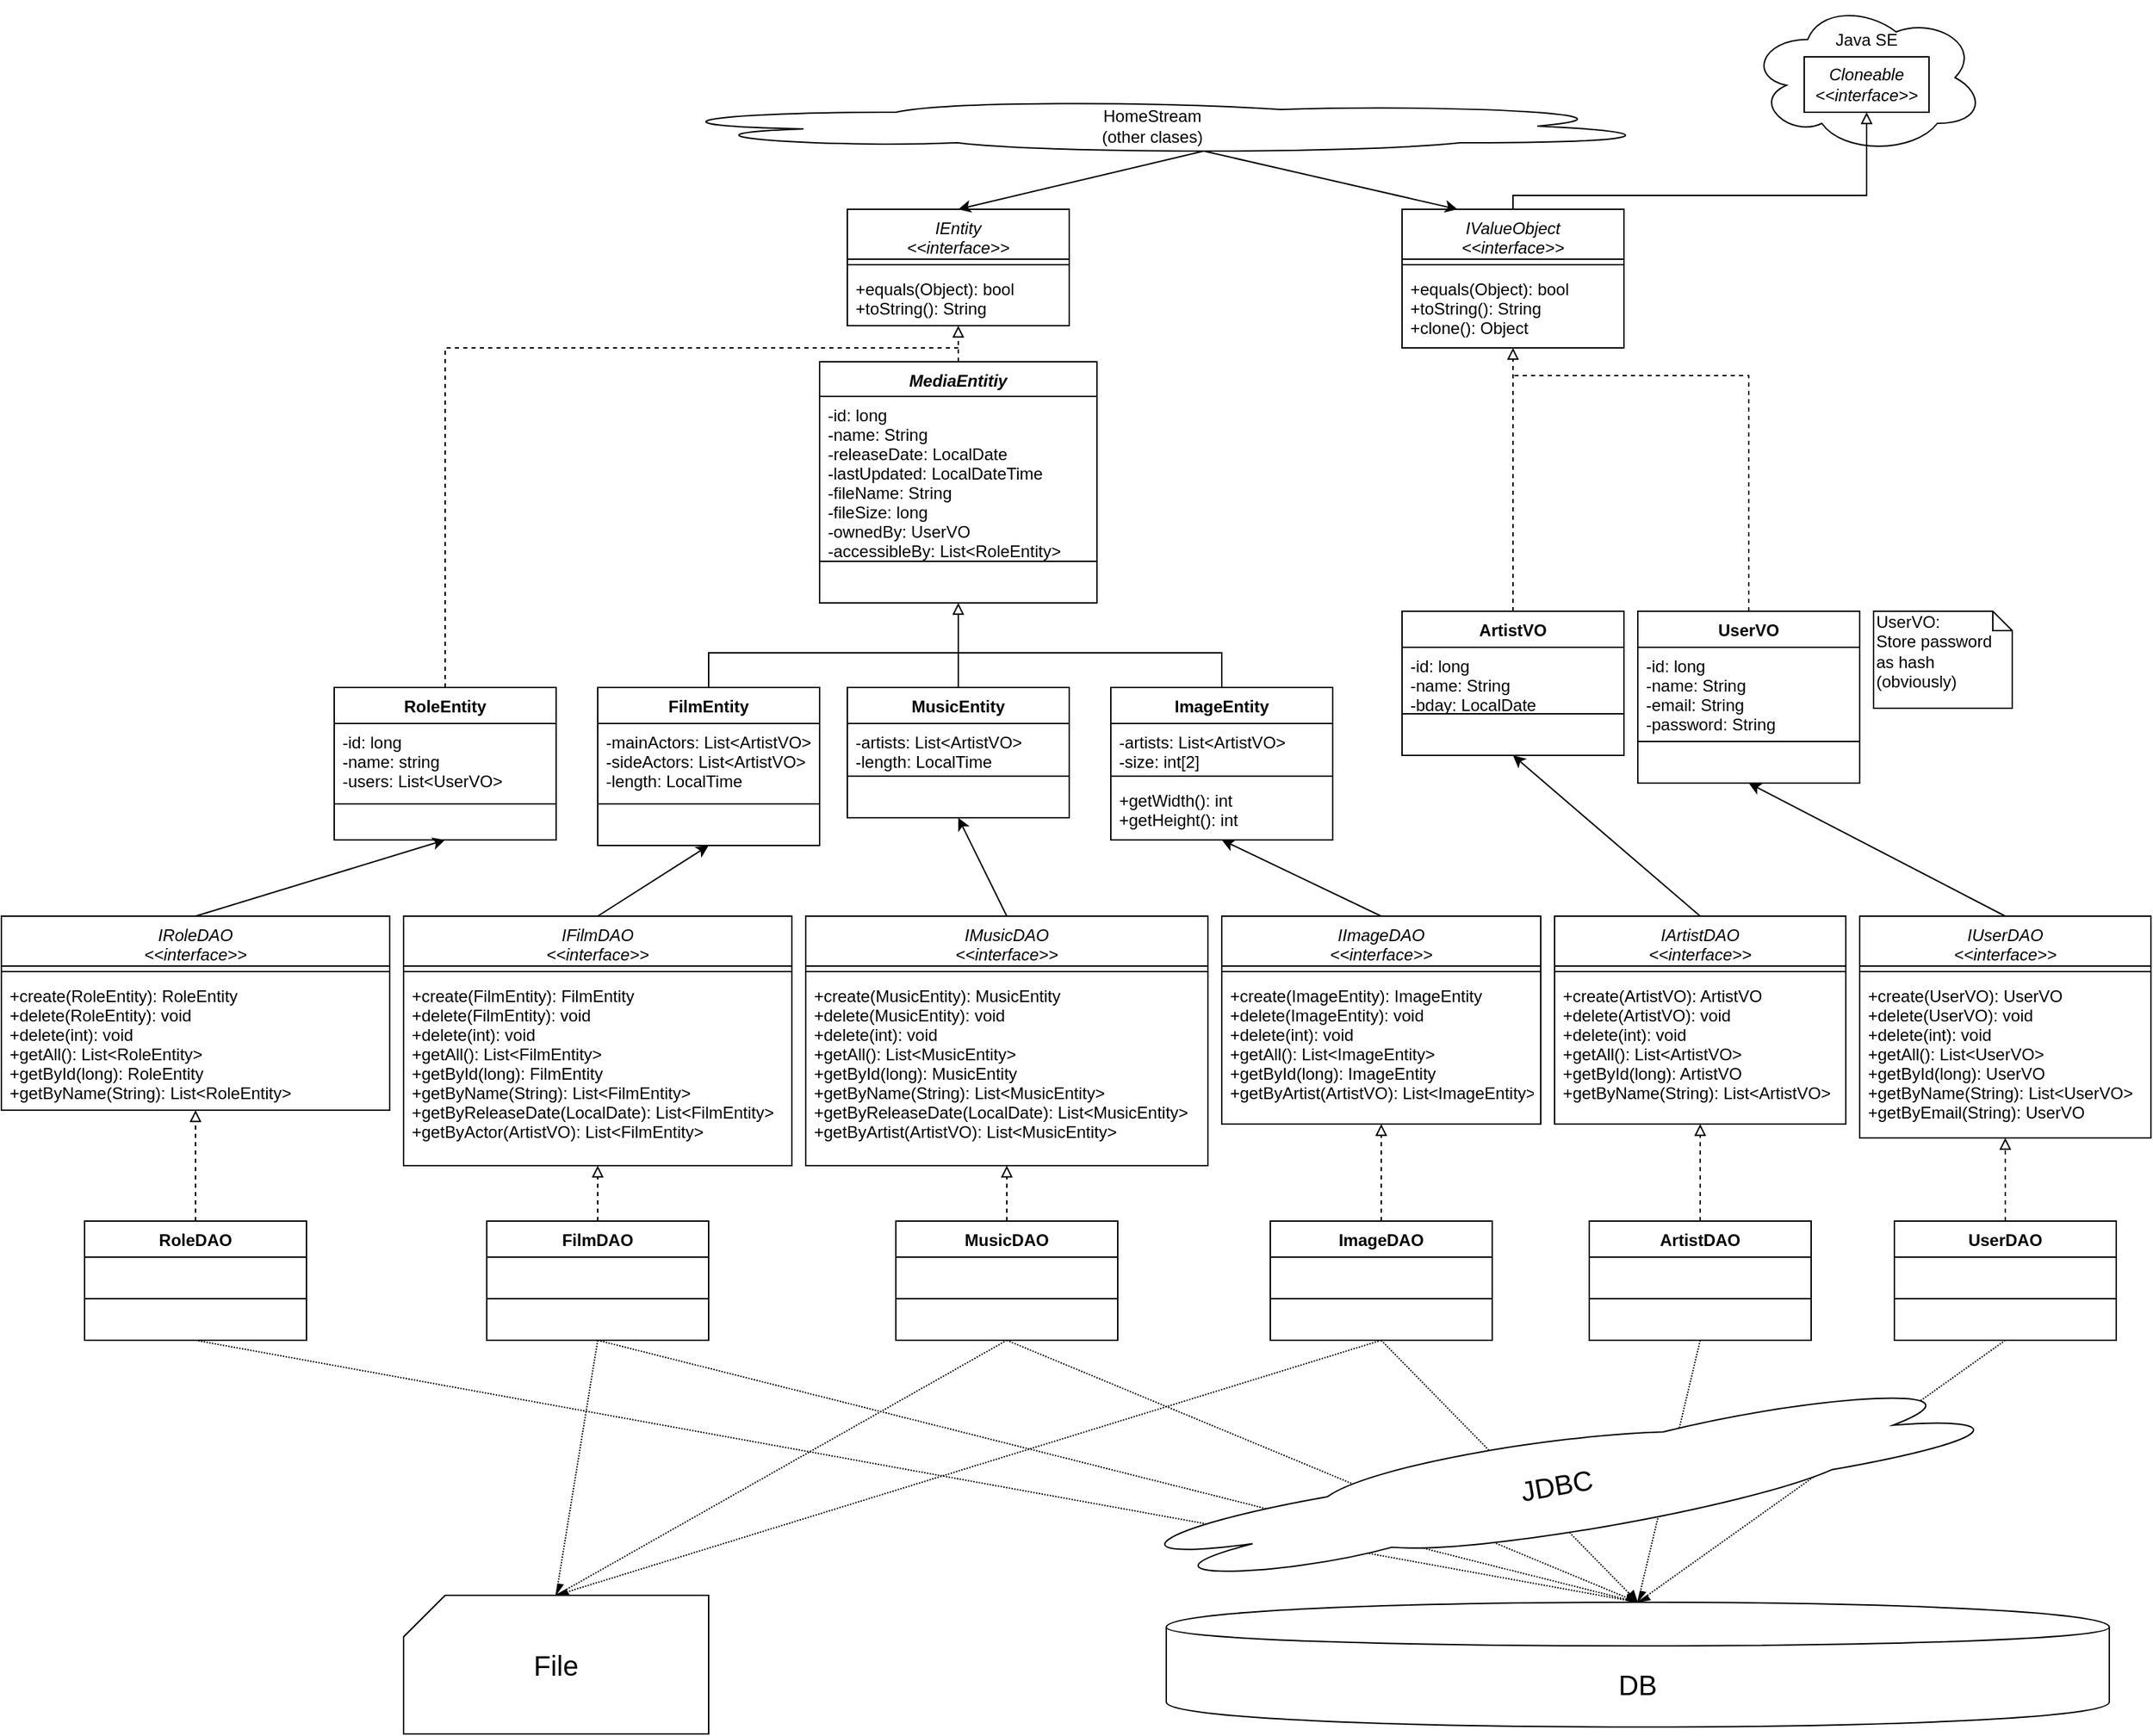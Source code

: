 <mxfile version="12.1.9" type="onedrive" pages="1"><diagram id="YP7HFyZaJCNOg3gk6_sX" name="Page-1"><mxGraphModel dx="2019" dy="791" grid="1" gridSize="10" guides="1" tooltips="1" connect="1" arrows="1" fold="1" page="1" pageScale="1" pageWidth="827" pageHeight="1169" math="0" shadow="0"><root><mxCell id="0"/><mxCell id="1" parent="0"/><mxCell id="Z74YaJd0JO3LBjnw7may-42" value="&lt;br&gt;&lt;div&gt;Java SE&lt;/div&gt;" style="ellipse;shape=cloud;whiteSpace=wrap;html=1;rounded=0;shadow=0;glass=0;comic=0;gradientColor=none;verticalAlign=top;" parent="1" vertex="1"><mxGeometry x="880" y="60" width="170" height="110" as="geometry"/></mxCell><mxCell id="Z74YaJd0JO3LBjnw7may-1" value="&lt;div&gt;HomeStream&lt;/div&gt;&lt;div&gt;(other clases)&lt;br&gt;&lt;/div&gt;" style="ellipse;shape=cloud;whiteSpace=wrap;html=1;gradientColor=none;" parent="1" vertex="1"><mxGeometry x="80" y="130" width="740" height="40" as="geometry"/></mxCell><mxCell id="Z74YaJd0JO3LBjnw7may-26" value="MediaEntitiy&#xA;" style="swimlane;fontStyle=3;align=center;verticalAlign=top;childLayout=stackLayout;horizontal=1;startSize=25;horizontalStack=0;resizeParent=1;resizeParentMax=0;resizeLast=0;collapsible=1;marginBottom=0;gradientColor=none;" parent="1" vertex="1"><mxGeometry x="210" y="320" width="200" height="174" as="geometry"/></mxCell><mxCell id="Z74YaJd0JO3LBjnw7may-27" value="-id: long&#xA;-name: String&#xA;-releaseDate: LocalDate&#xA;-lastUpdated: LocalDateTime&#xA;-fileName: String&#xA;-fileSize: long&#xA;-ownedBy: UserVO&#xA;-accessibleBy: List&lt;RoleEntity&gt;&#xA;&#xA;" style="text;strokeColor=none;fillColor=none;align=left;verticalAlign=top;spacingLeft=4;spacingRight=4;overflow=hidden;rotatable=0;points=[[0,0.5],[1,0.5]];portConstraint=eastwest;" parent="Z74YaJd0JO3LBjnw7may-26" vertex="1"><mxGeometry y="25" width="200" height="115" as="geometry"/></mxCell><mxCell id="Z74YaJd0JO3LBjnw7may-28" value="" style="line;strokeWidth=1;fillColor=none;align=left;verticalAlign=middle;spacingTop=-1;spacingLeft=3;spacingRight=3;rotatable=0;labelPosition=right;points=[];portConstraint=eastwest;" parent="Z74YaJd0JO3LBjnw7may-26" vertex="1"><mxGeometry y="140" width="200" height="8" as="geometry"/></mxCell><mxCell id="Z74YaJd0JO3LBjnw7may-29" value=" " style="text;strokeColor=none;fillColor=none;align=left;verticalAlign=top;spacingLeft=4;spacingRight=4;overflow=hidden;rotatable=0;points=[[0,0.5],[1,0.5]];portConstraint=eastwest;" parent="Z74YaJd0JO3LBjnw7may-26" vertex="1"><mxGeometry y="148" width="200" height="26" as="geometry"/></mxCell><mxCell id="Z74YaJd0JO3LBjnw7may-41" value="&lt;div&gt;&lt;i&gt;Cloneable&lt;/i&gt;&lt;/div&gt;&lt;div&gt;&lt;i&gt;&amp;lt;&amp;lt;interface&amp;gt;&amp;gt;&lt;br&gt;&lt;/i&gt;&lt;/div&gt;" style="whiteSpace=wrap;html=1;gradientColor=none;glass=0;rounded=0;shadow=0;comic=0;" parent="1" vertex="1"><mxGeometry x="920" y="100" width="90" height="40" as="geometry"/></mxCell><mxCell id="Z74YaJd0JO3LBjnw7may-43" value="" style="endArrow=block;html=1;entryX=0.5;entryY=1;entryDx=0;entryDy=0;exitX=0.5;exitY=0;exitDx=0;exitDy=0;rounded=0;endFill=0;" parent="1" source="Z74YaJd0JO3LBjnw7may-48" target="Z74YaJd0JO3LBjnw7may-41" edge="1"><mxGeometry width="50" height="50" relative="1" as="geometry"><mxPoint x="590" y="240" as="sourcePoint"/><mxPoint x="690" y="400" as="targetPoint"/><Array as="points"><mxPoint x="710" y="200"/><mxPoint x="965" y="200"/></Array></mxGeometry></mxCell><mxCell id="Z74YaJd0JO3LBjnw7may-44" value="IEntity&#xA;&lt;&lt;interface&gt;&gt;&#xA;" style="swimlane;fontStyle=2;align=center;verticalAlign=top;childLayout=stackLayout;horizontal=1;startSize=36;horizontalStack=0;resizeParent=1;resizeParentMax=0;resizeLast=0;collapsible=1;marginBottom=0;rounded=0;shadow=0;glass=0;comic=0;gradientColor=none;" parent="1" vertex="1"><mxGeometry x="230" y="210" width="160" height="84" as="geometry"/></mxCell><mxCell id="Z74YaJd0JO3LBjnw7may-46" value="" style="line;strokeWidth=1;fillColor=none;align=left;verticalAlign=middle;spacingTop=-1;spacingLeft=3;spacingRight=3;rotatable=0;labelPosition=right;points=[];portConstraint=eastwest;" parent="Z74YaJd0JO3LBjnw7may-44" vertex="1"><mxGeometry y="36" width="160" height="8" as="geometry"/></mxCell><mxCell id="Z74YaJd0JO3LBjnw7may-47" value="+equals(Object): bool&#xA;+toString(): String&#xA;" style="text;strokeColor=none;fillColor=none;align=left;verticalAlign=top;spacingLeft=4;spacingRight=4;overflow=hidden;rotatable=0;points=[[0,0.5],[1,0.5]];portConstraint=eastwest;" parent="Z74YaJd0JO3LBjnw7may-44" vertex="1"><mxGeometry y="44" width="160" height="40" as="geometry"/></mxCell><mxCell id="Z74YaJd0JO3LBjnw7may-48" value="IValueObject&#xA;&lt;&lt;interface&gt;&gt;&#xA;" style="swimlane;fontStyle=2;align=center;verticalAlign=top;childLayout=stackLayout;horizontal=1;startSize=36;horizontalStack=0;resizeParent=1;resizeParentMax=0;resizeLast=0;collapsible=1;marginBottom=0;rounded=0;shadow=0;glass=0;comic=0;gradientColor=none;" parent="1" vertex="1"><mxGeometry x="630" y="210" width="160" height="100" as="geometry"/></mxCell><mxCell id="Z74YaJd0JO3LBjnw7may-50" value="" style="line;strokeWidth=1;fillColor=none;align=left;verticalAlign=middle;spacingTop=-1;spacingLeft=3;spacingRight=3;rotatable=0;labelPosition=right;points=[];portConstraint=eastwest;" parent="Z74YaJd0JO3LBjnw7may-48" vertex="1"><mxGeometry y="36" width="160" height="8" as="geometry"/></mxCell><mxCell id="Z74YaJd0JO3LBjnw7may-51" value="+equals(Object): bool&#xA;+toString(): String&#xA;+clone(): Object&#xA;" style="text;strokeColor=none;fillColor=none;align=left;verticalAlign=top;spacingLeft=4;spacingRight=4;overflow=hidden;rotatable=0;points=[[0,0.5],[1,0.5]];portConstraint=eastwest;" parent="Z74YaJd0JO3LBjnw7may-48" vertex="1"><mxGeometry y="44" width="160" height="56" as="geometry"/></mxCell><mxCell id="Z74YaJd0JO3LBjnw7may-52" value="FilmEntity" style="swimlane;fontStyle=1;align=center;verticalAlign=top;childLayout=stackLayout;horizontal=1;startSize=26;horizontalStack=0;resizeParent=1;resizeParentMax=0;resizeLast=0;collapsible=1;marginBottom=0;rounded=0;shadow=0;glass=0;comic=0;gradientColor=none;" parent="1" vertex="1"><mxGeometry x="50" y="555" width="160" height="114" as="geometry"/></mxCell><mxCell id="Z74YaJd0JO3LBjnw7may-53" value="-mainActors: List&lt;ArtistVO&gt;&#xA;-sideActors: List&lt;ArtistVO&gt;&#xA;-length: LocalTime&#xA;" style="text;strokeColor=none;fillColor=none;align=left;verticalAlign=top;spacingLeft=4;spacingRight=4;overflow=hidden;rotatable=0;points=[[0,0.5],[1,0.5]];portConstraint=eastwest;" parent="Z74YaJd0JO3LBjnw7may-52" vertex="1"><mxGeometry y="26" width="160" height="54" as="geometry"/></mxCell><mxCell id="Z74YaJd0JO3LBjnw7may-54" value="" style="line;strokeWidth=1;fillColor=none;align=left;verticalAlign=middle;spacingTop=-1;spacingLeft=3;spacingRight=3;rotatable=0;labelPosition=right;points=[];portConstraint=eastwest;" parent="Z74YaJd0JO3LBjnw7may-52" vertex="1"><mxGeometry y="80" width="160" height="8" as="geometry"/></mxCell><mxCell id="Z74YaJd0JO3LBjnw7may-55" value=" " style="text;strokeColor=none;fillColor=none;align=left;verticalAlign=top;spacingLeft=4;spacingRight=4;overflow=hidden;rotatable=0;points=[[0,0.5],[1,0.5]];portConstraint=eastwest;" parent="Z74YaJd0JO3LBjnw7may-52" vertex="1"><mxGeometry y="88" width="160" height="26" as="geometry"/></mxCell><mxCell id="Z74YaJd0JO3LBjnw7may-56" value="ArtistVO" style="swimlane;fontStyle=1;align=center;verticalAlign=top;childLayout=stackLayout;horizontal=1;startSize=26;horizontalStack=0;resizeParent=1;resizeParentMax=0;resizeLast=0;collapsible=1;marginBottom=0;rounded=0;shadow=0;glass=0;comic=0;gradientColor=none;" parent="1" vertex="1"><mxGeometry x="630" y="500" width="160" height="104" as="geometry"/></mxCell><mxCell id="Z74YaJd0JO3LBjnw7may-57" value="-id: long&#xA;-name: String&#xA;-bday: LocalDate&#xA;" style="text;strokeColor=none;fillColor=none;align=left;verticalAlign=top;spacingLeft=4;spacingRight=4;overflow=hidden;rotatable=0;points=[[0,0.5],[1,0.5]];portConstraint=eastwest;" parent="Z74YaJd0JO3LBjnw7may-56" vertex="1"><mxGeometry y="26" width="160" height="44" as="geometry"/></mxCell><mxCell id="Z74YaJd0JO3LBjnw7may-58" value="" style="line;strokeWidth=1;fillColor=none;align=left;verticalAlign=middle;spacingTop=-1;spacingLeft=3;spacingRight=3;rotatable=0;labelPosition=right;points=[];portConstraint=eastwest;" parent="Z74YaJd0JO3LBjnw7may-56" vertex="1"><mxGeometry y="70" width="160" height="8" as="geometry"/></mxCell><mxCell id="Z74YaJd0JO3LBjnw7may-59" value=" " style="text;strokeColor=none;fillColor=none;align=left;verticalAlign=top;spacingLeft=4;spacingRight=4;overflow=hidden;rotatable=0;points=[[0,0.5],[1,0.5]];portConstraint=eastwest;" parent="Z74YaJd0JO3LBjnw7may-56" vertex="1"><mxGeometry y="78" width="160" height="26" as="geometry"/></mxCell><mxCell id="Z74YaJd0JO3LBjnw7may-65" value="" style="endArrow=classic;html=1;entryX=0.5;entryY=0;entryDx=0;entryDy=0;exitX=0.55;exitY=0.95;exitDx=0;exitDy=0;exitPerimeter=0;" parent="1" source="Z74YaJd0JO3LBjnw7may-1" target="Z74YaJd0JO3LBjnw7may-44" edge="1"><mxGeometry width="50" height="50" relative="1" as="geometry"><mxPoint x="80" y="830" as="sourcePoint"/><mxPoint x="130" y="780" as="targetPoint"/></mxGeometry></mxCell><mxCell id="Z74YaJd0JO3LBjnw7may-66" value="" style="endArrow=classic;html=1;entryX=0.25;entryY=0;entryDx=0;entryDy=0;exitX=0.55;exitY=0.95;exitDx=0;exitDy=0;exitPerimeter=0;" parent="1" source="Z74YaJd0JO3LBjnw7may-1" target="Z74YaJd0JO3LBjnw7may-48" edge="1"><mxGeometry width="50" height="50" relative="1" as="geometry"><mxPoint x="80" y="830" as="sourcePoint"/><mxPoint x="130" y="780" as="targetPoint"/></mxGeometry></mxCell><mxCell id="Z74YaJd0JO3LBjnw7may-67" value="" style="endArrow=block;html=1;entryX=0.5;entryY=1;entryDx=0;entryDy=0;exitX=0.5;exitY=0;exitDx=0;exitDy=0;rounded=0;endFill=0;dashed=1;" parent="1" source="Z74YaJd0JO3LBjnw7may-26" target="Z74YaJd0JO3LBjnw7may-44" edge="1"><mxGeometry width="50" height="50" relative="1" as="geometry"><mxPoint x="80" y="800" as="sourcePoint"/><mxPoint x="130" y="750" as="targetPoint"/></mxGeometry></mxCell><mxCell id="Z74YaJd0JO3LBjnw7may-69" value="MusicEntity" style="swimlane;fontStyle=1;align=center;verticalAlign=top;childLayout=stackLayout;horizontal=1;startSize=26;horizontalStack=0;resizeParent=1;resizeParentMax=0;resizeLast=0;collapsible=1;marginBottom=0;rounded=0;shadow=0;glass=0;comic=0;gradientColor=none;" parent="1" vertex="1"><mxGeometry x="230" y="555" width="160" height="94" as="geometry"/></mxCell><mxCell id="Z74YaJd0JO3LBjnw7may-70" value="-artists: List&lt;ArtistVO&gt;&#xA;-length: LocalTime&#xA;" style="text;strokeColor=none;fillColor=none;align=left;verticalAlign=top;spacingLeft=4;spacingRight=4;overflow=hidden;rotatable=0;points=[[0,0.5],[1,0.5]];portConstraint=eastwest;" parent="Z74YaJd0JO3LBjnw7may-69" vertex="1"><mxGeometry y="26" width="160" height="34" as="geometry"/></mxCell><mxCell id="Z74YaJd0JO3LBjnw7may-71" value="" style="line;strokeWidth=1;fillColor=none;align=left;verticalAlign=middle;spacingTop=-1;spacingLeft=3;spacingRight=3;rotatable=0;labelPosition=right;points=[];portConstraint=eastwest;" parent="Z74YaJd0JO3LBjnw7may-69" vertex="1"><mxGeometry y="60" width="160" height="8" as="geometry"/></mxCell><mxCell id="Z74YaJd0JO3LBjnw7may-72" value=" " style="text;strokeColor=none;fillColor=none;align=left;verticalAlign=top;spacingLeft=4;spacingRight=4;overflow=hidden;rotatable=0;points=[[0,0.5],[1,0.5]];portConstraint=eastwest;" parent="Z74YaJd0JO3LBjnw7may-69" vertex="1"><mxGeometry y="68" width="160" height="26" as="geometry"/></mxCell><mxCell id="Z74YaJd0JO3LBjnw7may-73" value="ImageEntity" style="swimlane;fontStyle=1;align=center;verticalAlign=top;childLayout=stackLayout;horizontal=1;startSize=26;horizontalStack=0;resizeParent=1;resizeParentMax=0;resizeLast=0;collapsible=1;marginBottom=0;rounded=0;shadow=0;glass=0;comic=0;gradientColor=none;" parent="1" vertex="1"><mxGeometry x="420" y="555" width="160" height="110" as="geometry"/></mxCell><mxCell id="Z74YaJd0JO3LBjnw7may-74" value="-artists: List&lt;ArtistVO&gt;&#xA;-size: int[2]&#xA;" style="text;strokeColor=none;fillColor=none;align=left;verticalAlign=top;spacingLeft=4;spacingRight=4;overflow=hidden;rotatable=0;points=[[0,0.5],[1,0.5]];portConstraint=eastwest;" parent="Z74YaJd0JO3LBjnw7may-73" vertex="1"><mxGeometry y="26" width="160" height="34" as="geometry"/></mxCell><mxCell id="Z74YaJd0JO3LBjnw7may-75" value="" style="line;strokeWidth=1;fillColor=none;align=left;verticalAlign=middle;spacingTop=-1;spacingLeft=3;spacingRight=3;rotatable=0;labelPosition=right;points=[];portConstraint=eastwest;" parent="Z74YaJd0JO3LBjnw7may-73" vertex="1"><mxGeometry y="60" width="160" height="8" as="geometry"/></mxCell><mxCell id="Z74YaJd0JO3LBjnw7may-76" value="+getWidth(): int&#xA;+getHeight(): int&#xA;" style="text;strokeColor=none;fillColor=none;align=left;verticalAlign=top;spacingLeft=4;spacingRight=4;overflow=hidden;rotatable=0;points=[[0,0.5],[1,0.5]];portConstraint=eastwest;" parent="Z74YaJd0JO3LBjnw7may-73" vertex="1"><mxGeometry y="68" width="160" height="42" as="geometry"/></mxCell><mxCell id="Z74YaJd0JO3LBjnw7may-81" value="" style="endArrow=block;html=1;entryX=0.5;entryY=1;entryDx=0;entryDy=0;exitX=0.5;exitY=0;exitDx=0;exitDy=0;endFill=0;dashed=1;" parent="1" source="Z74YaJd0JO3LBjnw7may-56" target="Z74YaJd0JO3LBjnw7may-48" edge="1"><mxGeometry width="50" height="50" relative="1" as="geometry"><mxPoint x="80" y="800" as="sourcePoint"/><mxPoint x="130" y="750" as="targetPoint"/></mxGeometry></mxCell><mxCell id="Z74YaJd0JO3LBjnw7may-68" value="" style="endArrow=block;html=1;endFill=0;exitX=0.5;exitY=0;exitDx=0;exitDy=0;rounded=0;entryX=0.5;entryY=1;entryDx=0;entryDy=0;" parent="1" source="Z74YaJd0JO3LBjnw7may-52" target="Z74YaJd0JO3LBjnw7may-26" edge="1"><mxGeometry width="50" height="50" relative="1" as="geometry"><mxPoint x="165" y="606" as="sourcePoint"/><mxPoint x="500" y="480" as="targetPoint"/><Array as="points"><mxPoint x="130" y="530"/><mxPoint x="310" y="530"/></Array></mxGeometry></mxCell><mxCell id="Z74YaJd0JO3LBjnw7may-79" value="" style="endArrow=none;html=1;exitX=0.5;exitY=0;exitDx=0;exitDy=0;rounded=0;entryX=0.5;entryY=0;entryDx=0;entryDy=0;" parent="1" source="Z74YaJd0JO3LBjnw7may-69" target="Z74YaJd0JO3LBjnw7may-73" edge="1"><mxGeometry width="50" height="50" relative="1" as="geometry"><mxPoint x="360" y="615" as="sourcePoint"/><mxPoint x="500" y="615" as="targetPoint"/><Array as="points"><mxPoint x="310" y="530"/><mxPoint x="500" y="530"/></Array></mxGeometry></mxCell><mxCell id="Z74YaJd0JO3LBjnw7may-82" value="IFilmDAO&#xA;&lt;&lt;interface&gt;&gt;&#xA;" style="swimlane;fontStyle=2;align=center;verticalAlign=top;childLayout=stackLayout;horizontal=1;startSize=36;horizontalStack=0;resizeParent=1;resizeParentMax=0;resizeLast=0;collapsible=1;marginBottom=0;rounded=0;shadow=0;glass=0;comic=0;gradientColor=none;" parent="1" vertex="1"><mxGeometry x="-90" y="720" width="280" height="180" as="geometry"/></mxCell><mxCell id="Z74YaJd0JO3LBjnw7may-83" value="" style="line;strokeWidth=1;fillColor=none;align=left;verticalAlign=middle;spacingTop=-1;spacingLeft=3;spacingRight=3;rotatable=0;labelPosition=right;points=[];portConstraint=eastwest;" parent="Z74YaJd0JO3LBjnw7may-82" vertex="1"><mxGeometry y="36" width="280" height="8" as="geometry"/></mxCell><mxCell id="Z74YaJd0JO3LBjnw7may-84" value="+create(FilmEntity): FilmEntity&#xA;+delete(FilmEntity): void&#xA;+delete(int): void&#xA;+getAll(): List&lt;FilmEntity&gt;&#xA;+getById(long): FilmEntity&#xA;+getByName(String): List&lt;FilmEntity&gt;&#xA;+getByReleaseDate(LocalDate): List&lt;FilmEntity&gt;&#xA;+getByActor(ArtistVO): List&lt;FilmEntity&gt;&#xA;" style="text;strokeColor=none;fillColor=none;align=left;verticalAlign=top;spacingLeft=4;spacingRight=4;overflow=hidden;rotatable=0;points=[[0,0.5],[1,0.5]];portConstraint=eastwest;" parent="Z74YaJd0JO3LBjnw7may-82" vertex="1"><mxGeometry y="44" width="280" height="136" as="geometry"/></mxCell><mxCell id="Z74YaJd0JO3LBjnw7may-85" value="IImageDAO&#xA;&lt;&lt;interface&gt;&gt;&#xA;" style="swimlane;fontStyle=2;align=center;verticalAlign=top;childLayout=stackLayout;horizontal=1;startSize=36;horizontalStack=0;resizeParent=1;resizeParentMax=0;resizeLast=0;collapsible=1;marginBottom=0;rounded=0;shadow=0;glass=0;comic=0;gradientColor=none;" parent="1" vertex="1"><mxGeometry x="500" y="720" width="230" height="150" as="geometry"/></mxCell><mxCell id="Z74YaJd0JO3LBjnw7may-86" value="" style="line;strokeWidth=1;fillColor=none;align=left;verticalAlign=middle;spacingTop=-1;spacingLeft=3;spacingRight=3;rotatable=0;labelPosition=right;points=[];portConstraint=eastwest;" parent="Z74YaJd0JO3LBjnw7may-85" vertex="1"><mxGeometry y="36" width="230" height="8" as="geometry"/></mxCell><mxCell id="Z74YaJd0JO3LBjnw7may-87" value="+create(ImageEntity): ImageEntity&#xA;+delete(ImageEntity): void&#xA;+delete(int): void&#xA;+getAll(): List&lt;ImageEntity&gt;&#xA;+getById(long): ImageEntity&#xA;+getByArtist(ArtistVO): List&lt;ImageEntity&gt;&#xA;&#xA;" style="text;strokeColor=none;fillColor=none;align=left;verticalAlign=top;spacingLeft=4;spacingRight=4;overflow=hidden;rotatable=0;points=[[0,0.5],[1,0.5]];portConstraint=eastwest;" parent="Z74YaJd0JO3LBjnw7may-85" vertex="1"><mxGeometry y="44" width="230" height="106" as="geometry"/></mxCell><mxCell id="Z74YaJd0JO3LBjnw7may-88" value="IMusicDAO&#xA;&lt;&lt;interface&gt;&gt;&#xA;" style="swimlane;fontStyle=2;align=center;verticalAlign=top;childLayout=stackLayout;horizontal=1;startSize=36;horizontalStack=0;resizeParent=1;resizeParentMax=0;resizeLast=0;collapsible=1;marginBottom=0;rounded=0;shadow=0;glass=0;comic=0;gradientColor=none;" parent="1" vertex="1"><mxGeometry x="200" y="720" width="290" height="180" as="geometry"/></mxCell><mxCell id="Z74YaJd0JO3LBjnw7may-89" value="" style="line;strokeWidth=1;fillColor=none;align=left;verticalAlign=middle;spacingTop=-1;spacingLeft=3;spacingRight=3;rotatable=0;labelPosition=right;points=[];portConstraint=eastwest;" parent="Z74YaJd0JO3LBjnw7may-88" vertex="1"><mxGeometry y="36" width="290" height="8" as="geometry"/></mxCell><mxCell id="Z74YaJd0JO3LBjnw7may-90" value="+create(MusicEntity): MusicEntity&#xA;+delete(MusicEntity): void&#xA;+delete(int): void&#xA;+getAll(): List&lt;MusicEntity&gt;&#xA;+getById(long): MusicEntity&#xA;+getByName(String): List&lt;MusicEntity&gt;&#xA;+getByReleaseDate(LocalDate): List&lt;MusicEntity&gt;&#xA;+getByArtist(ArtistVO): List&lt;MusicEntity&gt;&#xA; " style="text;strokeColor=none;fillColor=none;align=left;verticalAlign=top;spacingLeft=4;spacingRight=4;overflow=hidden;rotatable=0;points=[[0,0.5],[1,0.5]];portConstraint=eastwest;" parent="Z74YaJd0JO3LBjnw7may-88" vertex="1"><mxGeometry y="44" width="290" height="136" as="geometry"/></mxCell><mxCell id="Z74YaJd0JO3LBjnw7may-91" value="IArtistDAO&#xA;&lt;&lt;interface&gt;&gt;&#xA;" style="swimlane;fontStyle=2;align=center;verticalAlign=top;childLayout=stackLayout;horizontal=1;startSize=36;horizontalStack=0;resizeParent=1;resizeParentMax=0;resizeLast=0;collapsible=1;marginBottom=0;rounded=0;shadow=0;glass=0;comic=0;gradientColor=none;" parent="1" vertex="1"><mxGeometry x="740" y="720" width="210" height="150" as="geometry"/></mxCell><mxCell id="Z74YaJd0JO3LBjnw7may-92" value="" style="line;strokeWidth=1;fillColor=none;align=left;verticalAlign=middle;spacingTop=-1;spacingLeft=3;spacingRight=3;rotatable=0;labelPosition=right;points=[];portConstraint=eastwest;" parent="Z74YaJd0JO3LBjnw7may-91" vertex="1"><mxGeometry y="36" width="210" height="8" as="geometry"/></mxCell><mxCell id="Z74YaJd0JO3LBjnw7may-93" value="+create(ArtistVO): ArtistVO&#xA;+delete(ArtistVO): void&#xA;+delete(int): void&#xA;+getAll(): List&lt;ArtistVO&gt;&#xA;+getById(long): ArtistVO&#xA;+getByName(String): List&lt;ArtistVO&gt;&#xA;&#xA;" style="text;strokeColor=none;fillColor=none;align=left;verticalAlign=top;spacingLeft=4;spacingRight=4;overflow=hidden;rotatable=0;points=[[0,0.5],[1,0.5]];portConstraint=eastwest;" parent="Z74YaJd0JO3LBjnw7may-91" vertex="1"><mxGeometry y="44" width="210" height="106" as="geometry"/></mxCell><mxCell id="eEmlUZ2aHTx8cpikARrD-1" value="UserVO" style="swimlane;fontStyle=1;align=center;verticalAlign=top;childLayout=stackLayout;horizontal=1;startSize=26;horizontalStack=0;resizeParent=1;resizeParentMax=0;resizeLast=0;collapsible=1;marginBottom=0;rounded=0;shadow=0;glass=0;comic=0;gradientColor=none;" parent="1" vertex="1"><mxGeometry x="800" y="500" width="160" height="124" as="geometry"/></mxCell><mxCell id="eEmlUZ2aHTx8cpikARrD-2" value="-id: long&#xA;-name: String&#xA;-email: String&#xA;-password: String&#xA;&#xA;" style="text;strokeColor=none;fillColor=none;align=left;verticalAlign=top;spacingLeft=4;spacingRight=4;overflow=hidden;rotatable=0;points=[[0,0.5],[1,0.5]];portConstraint=eastwest;" parent="eEmlUZ2aHTx8cpikARrD-1" vertex="1"><mxGeometry y="26" width="160" height="64" as="geometry"/></mxCell><mxCell id="eEmlUZ2aHTx8cpikARrD-3" value="" style="line;strokeWidth=1;fillColor=none;align=left;verticalAlign=middle;spacingTop=-1;spacingLeft=3;spacingRight=3;rotatable=0;labelPosition=right;points=[];portConstraint=eastwest;" parent="eEmlUZ2aHTx8cpikARrD-1" vertex="1"><mxGeometry y="90" width="160" height="8" as="geometry"/></mxCell><mxCell id="eEmlUZ2aHTx8cpikARrD-4" value=" " style="text;strokeColor=none;fillColor=none;align=left;verticalAlign=top;spacingLeft=4;spacingRight=4;overflow=hidden;rotatable=0;points=[[0,0.5],[1,0.5]];portConstraint=eastwest;" parent="eEmlUZ2aHTx8cpikARrD-1" vertex="1"><mxGeometry y="98" width="160" height="26" as="geometry"/></mxCell><mxCell id="eEmlUZ2aHTx8cpikARrD-5" value="&lt;div&gt;UserVO:&lt;/div&gt;&lt;div&gt;Store password as hash (obviously)&lt;br&gt;&lt;/div&gt;" style="shape=note;whiteSpace=wrap;html=1;size=14;verticalAlign=top;align=left;spacingTop=-6;" parent="1" vertex="1"><mxGeometry x="970" y="500" width="100" height="70" as="geometry"/></mxCell><mxCell id="eEmlUZ2aHTx8cpikARrD-6" value="IUserDAO&#xA;&lt;&lt;interface&gt;&gt;&#xA;" style="swimlane;fontStyle=2;align=center;verticalAlign=top;childLayout=stackLayout;horizontal=1;startSize=36;horizontalStack=0;resizeParent=1;resizeParentMax=0;resizeLast=0;collapsible=1;marginBottom=0;rounded=0;shadow=0;glass=0;comic=0;gradientColor=none;" parent="1" vertex="1"><mxGeometry x="960" y="720" width="210" height="160" as="geometry"/></mxCell><mxCell id="eEmlUZ2aHTx8cpikARrD-7" value="" style="line;strokeWidth=1;fillColor=none;align=left;verticalAlign=middle;spacingTop=-1;spacingLeft=3;spacingRight=3;rotatable=0;labelPosition=right;points=[];portConstraint=eastwest;" parent="eEmlUZ2aHTx8cpikARrD-6" vertex="1"><mxGeometry y="36" width="210" height="8" as="geometry"/></mxCell><mxCell id="eEmlUZ2aHTx8cpikARrD-8" value="+create(UserVO): UserVO&#xA;+delete(UserVO): void&#xA;+delete(int): void&#xA;+getAll(): List&lt;UserVO&gt;&#xA;+getById(long): UserVO&#xA;+getByName(String): List&lt;UserVO&gt;&#xA;+getByEmail(String): UserVO&#xA;&#xA;&#xA;" style="text;strokeColor=none;fillColor=none;align=left;verticalAlign=top;spacingLeft=4;spacingRight=4;overflow=hidden;rotatable=0;points=[[0,0.5],[1,0.5]];portConstraint=eastwest;" parent="eEmlUZ2aHTx8cpikARrD-6" vertex="1"><mxGeometry y="44" width="210" height="116" as="geometry"/></mxCell><mxCell id="eEmlUZ2aHTx8cpikARrD-9" value="RoleEntity" style="swimlane;fontStyle=1;align=center;verticalAlign=top;childLayout=stackLayout;horizontal=1;startSize=26;horizontalStack=0;resizeParent=1;resizeParentMax=0;resizeLast=0;collapsible=1;marginBottom=0;rounded=0;shadow=0;glass=0;comic=0;gradientColor=none;" parent="1" vertex="1"><mxGeometry x="-140" y="555" width="160" height="110" as="geometry"/></mxCell><mxCell id="eEmlUZ2aHTx8cpikARrD-10" value="-id: long&#xA;-name: string&#xA;-users: List&lt;UserVO&gt;&#xA;" style="text;strokeColor=none;fillColor=none;align=left;verticalAlign=top;spacingLeft=4;spacingRight=4;overflow=hidden;rotatable=0;points=[[0,0.5],[1,0.5]];portConstraint=eastwest;" parent="eEmlUZ2aHTx8cpikARrD-9" vertex="1"><mxGeometry y="26" width="160" height="54" as="geometry"/></mxCell><mxCell id="eEmlUZ2aHTx8cpikARrD-11" value="" style="line;strokeWidth=1;fillColor=none;align=left;verticalAlign=middle;spacingTop=-1;spacingLeft=3;spacingRight=3;rotatable=0;labelPosition=right;points=[];portConstraint=eastwest;" parent="eEmlUZ2aHTx8cpikARrD-9" vertex="1"><mxGeometry y="80" width="160" height="8" as="geometry"/></mxCell><mxCell id="eEmlUZ2aHTx8cpikARrD-12" value=" " style="text;strokeColor=none;fillColor=none;align=left;verticalAlign=top;spacingLeft=4;spacingRight=4;overflow=hidden;rotatable=0;points=[[0,0.5],[1,0.5]];portConstraint=eastwest;" parent="eEmlUZ2aHTx8cpikARrD-9" vertex="1"><mxGeometry y="88" width="160" height="22" as="geometry"/></mxCell><mxCell id="eEmlUZ2aHTx8cpikARrD-13" value="" style="endArrow=none;html=1;exitX=0.5;exitY=0;exitDx=0;exitDy=0;rounded=0;dashed=1;" parent="1" source="eEmlUZ2aHTx8cpikARrD-9" edge="1"><mxGeometry width="50" height="50" relative="1" as="geometry"><mxPoint x="-80" y="410" as="sourcePoint"/><mxPoint x="310" y="310" as="targetPoint"/><Array as="points"><mxPoint x="-60" y="310"/></Array></mxGeometry></mxCell><mxCell id="cUEIJS8t-ERrBjEmtR3z-1" value="" style="endArrow=none;dashed=1;html=1;exitX=0.5;exitY=0;exitDx=0;exitDy=0;rounded=0;" parent="1" source="eEmlUZ2aHTx8cpikARrD-1" edge="1"><mxGeometry width="50" height="50" relative="1" as="geometry"><mxPoint x="840" y="440" as="sourcePoint"/><mxPoint x="710" y="330" as="targetPoint"/><Array as="points"><mxPoint x="880" y="330"/></Array></mxGeometry></mxCell><mxCell id="cUEIJS8t-ERrBjEmtR3z-2" value="IRoleDAO&#xA;&lt;&lt;interface&gt;&gt;&#xA;" style="swimlane;fontStyle=2;align=center;verticalAlign=top;childLayout=stackLayout;horizontal=1;startSize=36;horizontalStack=0;resizeParent=1;resizeParentMax=0;resizeLast=0;collapsible=1;marginBottom=0;rounded=0;shadow=0;glass=0;comic=0;gradientColor=none;" parent="1" vertex="1"><mxGeometry x="-380" y="720" width="280" height="140" as="geometry"/></mxCell><mxCell id="cUEIJS8t-ERrBjEmtR3z-3" value="" style="line;strokeWidth=1;fillColor=none;align=left;verticalAlign=middle;spacingTop=-1;spacingLeft=3;spacingRight=3;rotatable=0;labelPosition=right;points=[];portConstraint=eastwest;" parent="cUEIJS8t-ERrBjEmtR3z-2" vertex="1"><mxGeometry y="36" width="280" height="8" as="geometry"/></mxCell><mxCell id="cUEIJS8t-ERrBjEmtR3z-4" value="+create(RoleEntity): RoleEntity&#xA;+delete(RoleEntity): void&#xA;+delete(int): void&#xA;+getAll(): List&lt;RoleEntity&gt;&#xA;+getById(long): RoleEntity&#xA;+getByName(String): List&lt;RoleEntity&gt;&#xA;" style="text;strokeColor=none;fillColor=none;align=left;verticalAlign=top;spacingLeft=4;spacingRight=4;overflow=hidden;rotatable=0;points=[[0,0.5],[1,0.5]];portConstraint=eastwest;" parent="cUEIJS8t-ERrBjEmtR3z-2" vertex="1"><mxGeometry y="44" width="280" height="96" as="geometry"/></mxCell><mxCell id="cUEIJS8t-ERrBjEmtR3z-5" value="" style="endArrow=classic;html=1;entryX=0.5;entryY=1;entryDx=0;entryDy=0;exitX=0.5;exitY=0;exitDx=0;exitDy=0;" parent="1" source="cUEIJS8t-ERrBjEmtR3z-2" target="eEmlUZ2aHTx8cpikARrD-9" edge="1"><mxGeometry width="50" height="50" relative="1" as="geometry"><mxPoint x="-380" y="1150" as="sourcePoint"/><mxPoint x="-330" y="1100" as="targetPoint"/></mxGeometry></mxCell><mxCell id="cUEIJS8t-ERrBjEmtR3z-6" value="" style="endArrow=classic;html=1;entryX=0.5;entryY=1;entryDx=0;entryDy=0;exitX=0.5;exitY=0;exitDx=0;exitDy=0;" parent="1" source="Z74YaJd0JO3LBjnw7may-82" target="Z74YaJd0JO3LBjnw7may-52" edge="1"><mxGeometry width="50" height="50" relative="1" as="geometry"><mxPoint x="-380" y="1150" as="sourcePoint"/><mxPoint x="-330" y="1100" as="targetPoint"/></mxGeometry></mxCell><mxCell id="cUEIJS8t-ERrBjEmtR3z-7" value="" style="endArrow=classic;html=1;entryX=0.5;entryY=1;entryDx=0;entryDy=0;exitX=0.5;exitY=0;exitDx=0;exitDy=0;" parent="1" source="Z74YaJd0JO3LBjnw7may-88" target="Z74YaJd0JO3LBjnw7may-69" edge="1"><mxGeometry width="50" height="50" relative="1" as="geometry"><mxPoint x="-80" y="1150" as="sourcePoint"/><mxPoint x="-30" y="1100" as="targetPoint"/><Array as="points"/></mxGeometry></mxCell><mxCell id="cUEIJS8t-ERrBjEmtR3z-8" value="" style="endArrow=classic;html=1;entryX=0.5;entryY=1;entryDx=0;entryDy=0;exitX=0.5;exitY=0;exitDx=0;exitDy=0;" parent="1" source="Z74YaJd0JO3LBjnw7may-85" target="Z74YaJd0JO3LBjnw7may-73" edge="1"><mxGeometry width="50" height="50" relative="1" as="geometry"><mxPoint x="-80" y="1150" as="sourcePoint"/><mxPoint x="-30" y="1100" as="targetPoint"/></mxGeometry></mxCell><mxCell id="cUEIJS8t-ERrBjEmtR3z-9" value="" style="endArrow=classic;html=1;entryX=0.5;entryY=1;entryDx=0;entryDy=0;exitX=0.5;exitY=0;exitDx=0;exitDy=0;" parent="1" source="Z74YaJd0JO3LBjnw7may-91" target="Z74YaJd0JO3LBjnw7may-56" edge="1"><mxGeometry width="50" height="50" relative="1" as="geometry"><mxPoint x="370" y="1150" as="sourcePoint"/><mxPoint x="420" y="1100" as="targetPoint"/></mxGeometry></mxCell><mxCell id="cUEIJS8t-ERrBjEmtR3z-10" value="" style="endArrow=classic;html=1;entryX=0.5;entryY=1;entryDx=0;entryDy=0;exitX=0.5;exitY=0;exitDx=0;exitDy=0;" parent="1" source="eEmlUZ2aHTx8cpikARrD-6" target="eEmlUZ2aHTx8cpikARrD-1" edge="1"><mxGeometry width="50" height="50" relative="1" as="geometry"><mxPoint x="370" y="1150" as="sourcePoint"/><mxPoint x="420" y="1100" as="targetPoint"/></mxGeometry></mxCell><mxCell id="cUEIJS8t-ERrBjEmtR3z-48" style="edgeStyle=none;rounded=0;orthogonalLoop=1;jettySize=auto;html=1;exitX=0.5;exitY=1;exitDx=0;exitDy=0;entryX=0.5;entryY=0;entryDx=0;entryDy=0;dashed=1;dashPattern=1 1;endArrow=async;endFill=1;" parent="1" source="cUEIJS8t-ERrBjEmtR3z-11" target="cUEIJS8t-ERrBjEmtR3z-45" edge="1"><mxGeometry relative="1" as="geometry"/></mxCell><mxCell id="cUEIJS8t-ERrBjEmtR3z-11" value="RoleDAO" style="swimlane;fontStyle=1;align=center;verticalAlign=top;childLayout=stackLayout;horizontal=1;startSize=26;horizontalStack=0;resizeParent=1;resizeParentMax=0;resizeLast=0;collapsible=1;marginBottom=0;" parent="1" vertex="1"><mxGeometry x="-320" y="940" width="160" height="86" as="geometry"/></mxCell><mxCell id="cUEIJS8t-ERrBjEmtR3z-12" value=" " style="text;strokeColor=none;fillColor=none;align=left;verticalAlign=top;spacingLeft=4;spacingRight=4;overflow=hidden;rotatable=0;points=[[0,0.5],[1,0.5]];portConstraint=eastwest;" parent="cUEIJS8t-ERrBjEmtR3z-11" vertex="1"><mxGeometry y="26" width="160" height="26" as="geometry"/></mxCell><mxCell id="cUEIJS8t-ERrBjEmtR3z-13" value="" style="line;strokeWidth=1;fillColor=none;align=left;verticalAlign=middle;spacingTop=-1;spacingLeft=3;spacingRight=3;rotatable=0;labelPosition=right;points=[];portConstraint=eastwest;" parent="cUEIJS8t-ERrBjEmtR3z-11" vertex="1"><mxGeometry y="52" width="160" height="8" as="geometry"/></mxCell><mxCell id="cUEIJS8t-ERrBjEmtR3z-14" value=" " style="text;strokeColor=none;fillColor=none;align=left;verticalAlign=top;spacingLeft=4;spacingRight=4;overflow=hidden;rotatable=0;points=[[0,0.5],[1,0.5]];portConstraint=eastwest;" parent="cUEIJS8t-ERrBjEmtR3z-11" vertex="1"><mxGeometry y="60" width="160" height="26" as="geometry"/></mxCell><mxCell id="cUEIJS8t-ERrBjEmtR3z-56" style="edgeStyle=none;rounded=0;orthogonalLoop=1;jettySize=auto;html=1;exitX=0.5;exitY=1;exitDx=0;exitDy=0;entryX=0.5;entryY=0;entryDx=0;entryDy=0;dashed=1;dashPattern=1 1;endArrow=async;endFill=1;" parent="1" source="cUEIJS8t-ERrBjEmtR3z-19" target="cUEIJS8t-ERrBjEmtR3z-45" edge="1"><mxGeometry relative="1" as="geometry"/></mxCell><mxCell id="cUEIJS8t-ERrBjEmtR3z-19" value="UserDAO" style="swimlane;fontStyle=1;align=center;verticalAlign=top;childLayout=stackLayout;horizontal=1;startSize=26;horizontalStack=0;resizeParent=1;resizeParentMax=0;resizeLast=0;collapsible=1;marginBottom=0;" parent="1" vertex="1"><mxGeometry x="985" y="940" width="160" height="86" as="geometry"/></mxCell><mxCell id="cUEIJS8t-ERrBjEmtR3z-20" value=" " style="text;strokeColor=none;fillColor=none;align=left;verticalAlign=top;spacingLeft=4;spacingRight=4;overflow=hidden;rotatable=0;points=[[0,0.5],[1,0.5]];portConstraint=eastwest;" parent="cUEIJS8t-ERrBjEmtR3z-19" vertex="1"><mxGeometry y="26" width="160" height="26" as="geometry"/></mxCell><mxCell id="cUEIJS8t-ERrBjEmtR3z-21" value="" style="line;strokeWidth=1;fillColor=none;align=left;verticalAlign=middle;spacingTop=-1;spacingLeft=3;spacingRight=3;rotatable=0;labelPosition=right;points=[];portConstraint=eastwest;" parent="cUEIJS8t-ERrBjEmtR3z-19" vertex="1"><mxGeometry y="52" width="160" height="8" as="geometry"/></mxCell><mxCell id="cUEIJS8t-ERrBjEmtR3z-22" value=" " style="text;strokeColor=none;fillColor=none;align=left;verticalAlign=top;spacingLeft=4;spacingRight=4;overflow=hidden;rotatable=0;points=[[0,0.5],[1,0.5]];portConstraint=eastwest;" parent="cUEIJS8t-ERrBjEmtR3z-19" vertex="1"><mxGeometry y="60" width="160" height="26" as="geometry"/></mxCell><mxCell id="cUEIJS8t-ERrBjEmtR3z-55" style="edgeStyle=none;rounded=0;orthogonalLoop=1;jettySize=auto;html=1;exitX=0.5;exitY=1;exitDx=0;exitDy=0;entryX=0.5;entryY=0;entryDx=0;entryDy=0;dashed=1;dashPattern=1 1;endArrow=async;endFill=1;" parent="1" source="cUEIJS8t-ERrBjEmtR3z-23" target="cUEIJS8t-ERrBjEmtR3z-45" edge="1"><mxGeometry relative="1" as="geometry"/></mxCell><mxCell id="cUEIJS8t-ERrBjEmtR3z-23" value="ArtistDAO" style="swimlane;fontStyle=1;align=center;verticalAlign=top;childLayout=stackLayout;horizontal=1;startSize=26;horizontalStack=0;resizeParent=1;resizeParentMax=0;resizeLast=0;collapsible=1;marginBottom=0;" parent="1" vertex="1"><mxGeometry x="765" y="940" width="160" height="86" as="geometry"/></mxCell><mxCell id="cUEIJS8t-ERrBjEmtR3z-24" value=" " style="text;strokeColor=none;fillColor=none;align=left;verticalAlign=top;spacingLeft=4;spacingRight=4;overflow=hidden;rotatable=0;points=[[0,0.5],[1,0.5]];portConstraint=eastwest;" parent="cUEIJS8t-ERrBjEmtR3z-23" vertex="1"><mxGeometry y="26" width="160" height="26" as="geometry"/></mxCell><mxCell id="cUEIJS8t-ERrBjEmtR3z-25" value="" style="line;strokeWidth=1;fillColor=none;align=left;verticalAlign=middle;spacingTop=-1;spacingLeft=3;spacingRight=3;rotatable=0;labelPosition=right;points=[];portConstraint=eastwest;" parent="cUEIJS8t-ERrBjEmtR3z-23" vertex="1"><mxGeometry y="52" width="160" height="8" as="geometry"/></mxCell><mxCell id="cUEIJS8t-ERrBjEmtR3z-26" value=" " style="text;strokeColor=none;fillColor=none;align=left;verticalAlign=top;spacingLeft=4;spacingRight=4;overflow=hidden;rotatable=0;points=[[0,0.5],[1,0.5]];portConstraint=eastwest;" parent="cUEIJS8t-ERrBjEmtR3z-23" vertex="1"><mxGeometry y="60" width="160" height="26" as="geometry"/></mxCell><mxCell id="cUEIJS8t-ERrBjEmtR3z-53" style="edgeStyle=none;rounded=0;orthogonalLoop=1;jettySize=auto;html=1;exitX=0.5;exitY=1;exitDx=0;exitDy=0;dashed=1;dashPattern=1 1;endArrow=async;endFill=1;entryX=0.5;entryY=0;entryDx=0;entryDy=0;" parent="1" source="cUEIJS8t-ERrBjEmtR3z-27" target="cUEIJS8t-ERrBjEmtR3z-45" edge="1"><mxGeometry relative="1" as="geometry"><mxPoint x="830" y="1210" as="targetPoint"/></mxGeometry></mxCell><mxCell id="cUEIJS8t-ERrBjEmtR3z-54" style="edgeStyle=none;rounded=0;orthogonalLoop=1;jettySize=auto;html=1;exitX=0.5;exitY=1;exitDx=0;exitDy=0;entryX=0.5;entryY=0;entryDx=0;entryDy=0;entryPerimeter=0;dashed=1;dashPattern=1 1;endArrow=async;endFill=1;" parent="1" source="cUEIJS8t-ERrBjEmtR3z-27" target="cUEIJS8t-ERrBjEmtR3z-46" edge="1"><mxGeometry relative="1" as="geometry"/></mxCell><mxCell id="cUEIJS8t-ERrBjEmtR3z-27" value="ImageDAO" style="swimlane;fontStyle=1;align=center;verticalAlign=top;childLayout=stackLayout;horizontal=1;startSize=26;horizontalStack=0;resizeParent=1;resizeParentMax=0;resizeLast=0;collapsible=1;marginBottom=0;" parent="1" vertex="1"><mxGeometry x="535" y="940" width="160" height="86" as="geometry"/></mxCell><mxCell id="cUEIJS8t-ERrBjEmtR3z-28" value=" " style="text;strokeColor=none;fillColor=none;align=left;verticalAlign=top;spacingLeft=4;spacingRight=4;overflow=hidden;rotatable=0;points=[[0,0.5],[1,0.5]];portConstraint=eastwest;" parent="cUEIJS8t-ERrBjEmtR3z-27" vertex="1"><mxGeometry y="26" width="160" height="26" as="geometry"/></mxCell><mxCell id="cUEIJS8t-ERrBjEmtR3z-29" value="" style="line;strokeWidth=1;fillColor=none;align=left;verticalAlign=middle;spacingTop=-1;spacingLeft=3;spacingRight=3;rotatable=0;labelPosition=right;points=[];portConstraint=eastwest;" parent="cUEIJS8t-ERrBjEmtR3z-27" vertex="1"><mxGeometry y="52" width="160" height="8" as="geometry"/></mxCell><mxCell id="cUEIJS8t-ERrBjEmtR3z-30" value=" " style="text;strokeColor=none;fillColor=none;align=left;verticalAlign=top;spacingLeft=4;spacingRight=4;overflow=hidden;rotatable=0;points=[[0,0.5],[1,0.5]];portConstraint=eastwest;" parent="cUEIJS8t-ERrBjEmtR3z-27" vertex="1"><mxGeometry y="60" width="160" height="26" as="geometry"/></mxCell><mxCell id="cUEIJS8t-ERrBjEmtR3z-51" style="edgeStyle=none;rounded=0;orthogonalLoop=1;jettySize=auto;html=1;exitX=0.5;exitY=1;exitDx=0;exitDy=0;entryX=0.5;entryY=0;entryDx=0;entryDy=0;entryPerimeter=0;dashed=1;dashPattern=1 1;endArrow=async;endFill=1;" parent="1" source="cUEIJS8t-ERrBjEmtR3z-31" target="cUEIJS8t-ERrBjEmtR3z-46" edge="1"><mxGeometry relative="1" as="geometry"/></mxCell><mxCell id="cUEIJS8t-ERrBjEmtR3z-52" style="edgeStyle=none;rounded=0;orthogonalLoop=1;jettySize=auto;html=1;exitX=0.5;exitY=1;exitDx=0;exitDy=0;entryX=0.5;entryY=0;entryDx=0;entryDy=0;dashed=1;dashPattern=1 1;endArrow=async;endFill=1;" parent="1" source="cUEIJS8t-ERrBjEmtR3z-31" target="cUEIJS8t-ERrBjEmtR3z-45" edge="1"><mxGeometry relative="1" as="geometry"/></mxCell><mxCell id="cUEIJS8t-ERrBjEmtR3z-31" value="MusicDAO" style="swimlane;fontStyle=1;align=center;verticalAlign=top;childLayout=stackLayout;horizontal=1;startSize=26;horizontalStack=0;resizeParent=1;resizeParentMax=0;resizeLast=0;collapsible=1;marginBottom=0;" parent="1" vertex="1"><mxGeometry x="265" y="940" width="160" height="86" as="geometry"/></mxCell><mxCell id="cUEIJS8t-ERrBjEmtR3z-32" value=" " style="text;strokeColor=none;fillColor=none;align=left;verticalAlign=top;spacingLeft=4;spacingRight=4;overflow=hidden;rotatable=0;points=[[0,0.5],[1,0.5]];portConstraint=eastwest;" parent="cUEIJS8t-ERrBjEmtR3z-31" vertex="1"><mxGeometry y="26" width="160" height="26" as="geometry"/></mxCell><mxCell id="cUEIJS8t-ERrBjEmtR3z-33" value="" style="line;strokeWidth=1;fillColor=none;align=left;verticalAlign=middle;spacingTop=-1;spacingLeft=3;spacingRight=3;rotatable=0;labelPosition=right;points=[];portConstraint=eastwest;" parent="cUEIJS8t-ERrBjEmtR3z-31" vertex="1"><mxGeometry y="52" width="160" height="8" as="geometry"/></mxCell><mxCell id="cUEIJS8t-ERrBjEmtR3z-34" value=" " style="text;strokeColor=none;fillColor=none;align=left;verticalAlign=top;spacingLeft=4;spacingRight=4;overflow=hidden;rotatable=0;points=[[0,0.5],[1,0.5]];portConstraint=eastwest;" parent="cUEIJS8t-ERrBjEmtR3z-31" vertex="1"><mxGeometry y="60" width="160" height="26" as="geometry"/></mxCell><mxCell id="cUEIJS8t-ERrBjEmtR3z-49" style="edgeStyle=none;rounded=0;orthogonalLoop=1;jettySize=auto;html=1;exitX=0.5;exitY=1;exitDx=0;exitDy=0;entryX=0.5;entryY=0;entryDx=0;entryDy=0;entryPerimeter=0;dashed=1;dashPattern=1 1;endArrow=async;endFill=1;" parent="1" source="cUEIJS8t-ERrBjEmtR3z-35" target="cUEIJS8t-ERrBjEmtR3z-46" edge="1"><mxGeometry relative="1" as="geometry"/></mxCell><mxCell id="cUEIJS8t-ERrBjEmtR3z-50" style="edgeStyle=none;rounded=0;orthogonalLoop=1;jettySize=auto;html=1;exitX=0.5;exitY=1;exitDx=0;exitDy=0;entryX=0.5;entryY=0;entryDx=0;entryDy=0;dashed=1;dashPattern=1 1;endArrow=async;endFill=1;" parent="1" source="cUEIJS8t-ERrBjEmtR3z-35" target="cUEIJS8t-ERrBjEmtR3z-45" edge="1"><mxGeometry relative="1" as="geometry"/></mxCell><mxCell id="cUEIJS8t-ERrBjEmtR3z-35" value="FilmDAO" style="swimlane;fontStyle=1;align=center;verticalAlign=top;childLayout=stackLayout;horizontal=1;startSize=26;horizontalStack=0;resizeParent=1;resizeParentMax=0;resizeLast=0;collapsible=1;marginBottom=0;" parent="1" vertex="1"><mxGeometry x="-30" y="940" width="160" height="86" as="geometry"/></mxCell><mxCell id="cUEIJS8t-ERrBjEmtR3z-36" value=" " style="text;strokeColor=none;fillColor=none;align=left;verticalAlign=top;spacingLeft=4;spacingRight=4;overflow=hidden;rotatable=0;points=[[0,0.5],[1,0.5]];portConstraint=eastwest;" parent="cUEIJS8t-ERrBjEmtR3z-35" vertex="1"><mxGeometry y="26" width="160" height="26" as="geometry"/></mxCell><mxCell id="cUEIJS8t-ERrBjEmtR3z-37" value="" style="line;strokeWidth=1;fillColor=none;align=left;verticalAlign=middle;spacingTop=-1;spacingLeft=3;spacingRight=3;rotatable=0;labelPosition=right;points=[];portConstraint=eastwest;" parent="cUEIJS8t-ERrBjEmtR3z-35" vertex="1"><mxGeometry y="52" width="160" height="8" as="geometry"/></mxCell><mxCell id="cUEIJS8t-ERrBjEmtR3z-38" value=" " style="text;strokeColor=none;fillColor=none;align=left;verticalAlign=top;spacingLeft=4;spacingRight=4;overflow=hidden;rotatable=0;points=[[0,0.5],[1,0.5]];portConstraint=eastwest;" parent="cUEIJS8t-ERrBjEmtR3z-35" vertex="1"><mxGeometry y="60" width="160" height="26" as="geometry"/></mxCell><mxCell id="cUEIJS8t-ERrBjEmtR3z-39" value="" style="endArrow=block;html=1;entryX=0.5;entryY=1;entryDx=0;entryDy=0;exitX=0.5;exitY=0;exitDx=0;exitDy=0;endFill=0;dashed=1;rounded=0;" parent="1" source="cUEIJS8t-ERrBjEmtR3z-11" target="cUEIJS8t-ERrBjEmtR3z-2" edge="1"><mxGeometry width="50" height="50" relative="1" as="geometry"><mxPoint x="-200" y="890" as="sourcePoint"/><mxPoint x="-330" y="1050" as="targetPoint"/></mxGeometry></mxCell><mxCell id="cUEIJS8t-ERrBjEmtR3z-40" value="" style="endArrow=block;html=1;entryX=0.5;entryY=1;entryDx=0;entryDy=0;exitX=0.5;exitY=0;exitDx=0;exitDy=0;endFill=0;dashed=1;rounded=0;" parent="1" source="cUEIJS8t-ERrBjEmtR3z-35" target="Z74YaJd0JO3LBjnw7may-82" edge="1"><mxGeometry width="50" height="50" relative="1" as="geometry"><mxPoint x="-230" y="950" as="sourcePoint"/><mxPoint x="-230" y="870" as="targetPoint"/></mxGeometry></mxCell><mxCell id="cUEIJS8t-ERrBjEmtR3z-41" value="" style="endArrow=block;html=1;entryX=0.5;entryY=1;entryDx=0;entryDy=0;exitX=0.5;exitY=0;exitDx=0;exitDy=0;endFill=0;dashed=1;rounded=0;" parent="1" source="cUEIJS8t-ERrBjEmtR3z-31" target="Z74YaJd0JO3LBjnw7may-88" edge="1"><mxGeometry width="50" height="50" relative="1" as="geometry"><mxPoint x="320" y="1230" as="sourcePoint"/><mxPoint x="320" y="1150" as="targetPoint"/></mxGeometry></mxCell><mxCell id="cUEIJS8t-ERrBjEmtR3z-42" value="" style="endArrow=block;html=1;entryX=0.5;entryY=1;entryDx=0;entryDy=0;exitX=0.5;exitY=0;exitDx=0;exitDy=0;endFill=0;dashed=1;rounded=0;" parent="1" source="cUEIJS8t-ERrBjEmtR3z-27" target="Z74YaJd0JO3LBjnw7may-85" edge="1"><mxGeometry width="50" height="50" relative="1" as="geometry"><mxPoint x="670" y="1170" as="sourcePoint"/><mxPoint x="670" y="1090" as="targetPoint"/></mxGeometry></mxCell><mxCell id="cUEIJS8t-ERrBjEmtR3z-43" value="" style="endArrow=block;html=1;entryX=0.5;entryY=1;entryDx=0;entryDy=0;exitX=0.5;exitY=0;exitDx=0;exitDy=0;endFill=0;dashed=1;rounded=0;" parent="1" source="cUEIJS8t-ERrBjEmtR3z-23" target="Z74YaJd0JO3LBjnw7may-91" edge="1"><mxGeometry width="50" height="50" relative="1" as="geometry"><mxPoint x="830" y="970" as="sourcePoint"/><mxPoint x="830" y="890" as="targetPoint"/></mxGeometry></mxCell><mxCell id="cUEIJS8t-ERrBjEmtR3z-44" value="" style="endArrow=block;html=1;entryX=0.5;entryY=1;entryDx=0;entryDy=0;exitX=0.5;exitY=0;exitDx=0;exitDy=0;endFill=0;dashed=1;rounded=0;" parent="1" source="cUEIJS8t-ERrBjEmtR3z-19" target="eEmlUZ2aHTx8cpikARrD-6" edge="1"><mxGeometry width="50" height="50" relative="1" as="geometry"><mxPoint x="1280" y="1120" as="sourcePoint"/><mxPoint x="1280" y="1040" as="targetPoint"/></mxGeometry></mxCell><mxCell id="cUEIJS8t-ERrBjEmtR3z-45" value="&lt;font style=&quot;font-size: 20px&quot;&gt;DB&lt;/font&gt;" style="shape=cylinder;whiteSpace=wrap;html=1;boundedLbl=1;backgroundOutline=1;" parent="1" vertex="1"><mxGeometry x="460" y="1215" width="680" height="90" as="geometry"/></mxCell><mxCell id="cUEIJS8t-ERrBjEmtR3z-46" value="&lt;font style=&quot;font-size: 20px&quot;&gt;File&lt;/font&gt;" style="shape=card;whiteSpace=wrap;html=1;" parent="1" vertex="1"><mxGeometry x="-90" y="1210" width="220" height="100" as="geometry"/></mxCell><mxCell id="cUEIJS8t-ERrBjEmtR3z-57" value="&lt;font style=&quot;font-size: 20px&quot;&gt;JDBC&lt;/font&gt;" style="ellipse;shape=cloud;whiteSpace=wrap;html=1;rotation=-10;" parent="1" vertex="1"><mxGeometry x="413" y="1090" width="657" height="80" as="geometry"/></mxCell></root></mxGraphModel></diagram></mxfile>